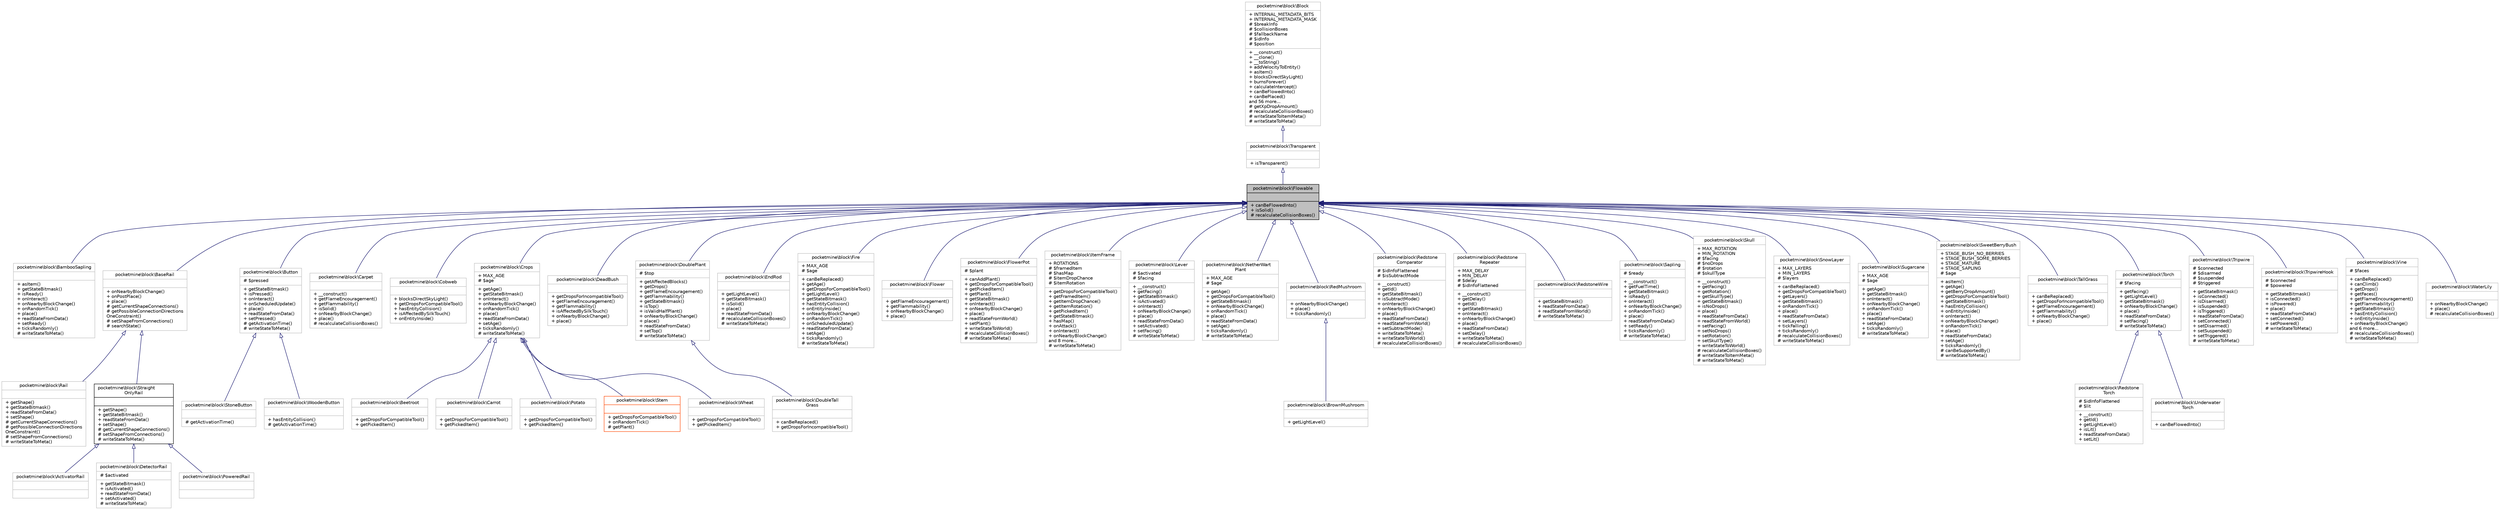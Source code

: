 digraph "pocketmine\block\Flowable"
{
 // INTERACTIVE_SVG=YES
 // LATEX_PDF_SIZE
  edge [fontname="Helvetica",fontsize="10",labelfontname="Helvetica",labelfontsize="10"];
  node [fontname="Helvetica",fontsize="10",shape=record];
  Node1 [label="{pocketmine\\block\\Flowable\n||+ canBeFlowedInto()\l+ isSolid()\l# recalculateCollisionBoxes()\l}",height=0.2,width=0.4,color="black", fillcolor="grey75", style="filled", fontcolor="black",tooltip=" "];
  Node2 -> Node1 [dir="back",color="midnightblue",fontsize="10",style="solid",arrowtail="onormal",fontname="Helvetica"];
  Node2 [label="{pocketmine\\block\\Transparent\n||+ isTransparent()\l}",height=0.2,width=0.4,color="grey75", fillcolor="white", style="filled",URL="$d5/d1b/classpocketmine_1_1block_1_1_transparent.html",tooltip=" "];
  Node3 -> Node2 [dir="back",color="midnightblue",fontsize="10",style="solid",arrowtail="onormal",fontname="Helvetica"];
  Node3 [label="{pocketmine\\block\\Block\n|+ INTERNAL_METADATA_BITS\l+ INTERNAL_METADATA_MASK\l# $breakInfo\l# $collisionBoxes\l# $fallbackName\l# $idInfo\l# $position\l|+ __construct()\l+ __clone()\l+ __toString()\l+ addVelocityToEntity()\l+ asItem()\l+ blocksDirectSkyLight()\l+ burnsForever()\l+ calculateIntercept()\l+ canBeFlowedInto()\l+ canBePlaced()\land 56 more...\l# getXpDropAmount()\l# recalculateCollisionBoxes()\l# writeStateToItemMeta()\l# writeStateToMeta()\l}",height=0.2,width=0.4,color="grey75", fillcolor="white", style="filled",URL="$d7/d27/classpocketmine_1_1block_1_1_block.html",tooltip=" "];
  Node1 -> Node4 [dir="back",color="midnightblue",fontsize="10",style="solid",arrowtail="onormal",fontname="Helvetica"];
  Node4 [label="{pocketmine\\block\\BambooSapling\n||+ asItem()\l+ getStateBitmask()\l+ isReady()\l+ onInteract()\l+ onNearbyBlockChange()\l+ onRandomTick()\l+ place()\l+ readStateFromData()\l+ setReady()\l+ ticksRandomly()\l# writeStateToMeta()\l}",height=0.2,width=0.4,color="grey75", fillcolor="white", style="filled",URL="$d6/dae/classpocketmine_1_1block_1_1_bamboo_sapling.html",tooltip=" "];
  Node1 -> Node5 [dir="back",color="midnightblue",fontsize="10",style="solid",arrowtail="onormal",fontname="Helvetica"];
  Node5 [label="{pocketmine\\block\\BaseRail\n||+ onNearbyBlockChange()\l+ onPostPlace()\l+ place()\l# getCurrentShapeConnections()\l# getPossibleConnectionDirections\lOneConstraint()\l# setShapeFromConnections()\l# searchState()\l}",height=0.2,width=0.4,color="grey75", fillcolor="white", style="filled",URL="$d2/d83/classpocketmine_1_1block_1_1_base_rail.html",tooltip=" "];
  Node5 -> Node6 [dir="back",color="midnightblue",fontsize="10",style="solid",arrowtail="onormal",fontname="Helvetica"];
  Node6 [label="{pocketmine\\block\\Rail\n||+ getShape()\l+ getStateBitmask()\l+ readStateFromData()\l+ setShape()\l# getCurrentShapeConnections()\l# getPossibleConnectionDirections\lOneConstraint()\l# setShapeFromConnections()\l# writeStateToMeta()\l}",height=0.2,width=0.4,color="grey75", fillcolor="white", style="filled",URL="$d7/d21/classpocketmine_1_1block_1_1_rail.html",tooltip=" "];
  Node5 -> Node7 [dir="back",color="midnightblue",fontsize="10",style="solid",arrowtail="onormal",fontname="Helvetica"];
  Node7 [label="{pocketmine\\block\\Straight\lOnlyRail\n||+ getShape()\l+ getStateBitmask()\l+ readStateFromData()\l+ setShape()\l# getCurrentShapeConnections()\l# setShapeFromConnections()\l# writeStateToMeta()\l}",height=0.2,width=0.4,color="black", fillcolor="white", style="filled",URL="$d7/d52/classpocketmine_1_1block_1_1_straight_only_rail.html",tooltip=" "];
  Node7 -> Node8 [dir="back",color="midnightblue",fontsize="10",style="solid",arrowtail="onormal",fontname="Helvetica"];
  Node8 [label="{pocketmine\\block\\ActivatorRail\n||}",height=0.2,width=0.4,color="grey75", fillcolor="white", style="filled",URL="$d6/d7d/classpocketmine_1_1block_1_1_activator_rail.html",tooltip=" "];
  Node7 -> Node9 [dir="back",color="midnightblue",fontsize="10",style="solid",arrowtail="onormal",fontname="Helvetica"];
  Node9 [label="{pocketmine\\block\\DetectorRail\n|# $activated\l|+ getStateBitmask()\l+ isActivated()\l+ readStateFromData()\l+ setActivated()\l# writeStateToMeta()\l}",height=0.2,width=0.4,color="grey75", fillcolor="white", style="filled",URL="$d4/dba/classpocketmine_1_1block_1_1_detector_rail.html",tooltip=" "];
  Node7 -> Node10 [dir="back",color="midnightblue",fontsize="10",style="solid",arrowtail="onormal",fontname="Helvetica"];
  Node10 [label="{pocketmine\\block\\PoweredRail\n||}",height=0.2,width=0.4,color="grey75", fillcolor="white", style="filled",URL="$d8/dee/classpocketmine_1_1block_1_1_powered_rail.html",tooltip=" "];
  Node1 -> Node11 [dir="back",color="midnightblue",fontsize="10",style="solid",arrowtail="onormal",fontname="Helvetica"];
  Node11 [label="{pocketmine\\block\\Button\n|# $pressed\l|+ getStateBitmask()\l+ isPressed()\l+ onInteract()\l+ onScheduledUpdate()\l+ place()\l+ readStateFromData()\l+ setPressed()\l# getActivationTime()\l# writeStateToMeta()\l}",height=0.2,width=0.4,color="grey75", fillcolor="white", style="filled",URL="$d2/da2/classpocketmine_1_1block_1_1_button.html",tooltip=" "];
  Node11 -> Node12 [dir="back",color="midnightblue",fontsize="10",style="solid",arrowtail="onormal",fontname="Helvetica"];
  Node12 [label="{pocketmine\\block\\StoneButton\n||# getActivationTime()\l}",height=0.2,width=0.4,color="grey75", fillcolor="white", style="filled",URL="$dc/de3/classpocketmine_1_1block_1_1_stone_button.html",tooltip=" "];
  Node11 -> Node13 [dir="back",color="midnightblue",fontsize="10",style="solid",arrowtail="onormal",fontname="Helvetica"];
  Node13 [label="{pocketmine\\block\\WoodenButton\n||+ hasEntityCollision()\l# getActivationTime()\l}",height=0.2,width=0.4,color="grey75", fillcolor="white", style="filled",URL="$da/dba/classpocketmine_1_1block_1_1_wooden_button.html",tooltip=" "];
  Node1 -> Node14 [dir="back",color="midnightblue",fontsize="10",style="solid",arrowtail="onormal",fontname="Helvetica"];
  Node14 [label="{pocketmine\\block\\Carpet\n||+ __construct()\l+ getFlameEncouragement()\l+ getFlammability()\l+ isSolid()\l+ onNearbyBlockChange()\l+ place()\l# recalculateCollisionBoxes()\l}",height=0.2,width=0.4,color="grey75", fillcolor="white", style="filled",URL="$d8/d55/classpocketmine_1_1block_1_1_carpet.html",tooltip=" "];
  Node1 -> Node15 [dir="back",color="midnightblue",fontsize="10",style="solid",arrowtail="onormal",fontname="Helvetica"];
  Node15 [label="{pocketmine\\block\\Cobweb\n||+ blocksDirectSkyLight()\l+ getDropsForCompatibleTool()\l+ hasEntityCollision()\l+ isAffectedBySilkTouch()\l+ onEntityInside()\l}",height=0.2,width=0.4,color="grey75", fillcolor="white", style="filled",URL="$db/ddc/classpocketmine_1_1block_1_1_cobweb.html",tooltip=" "];
  Node1 -> Node16 [dir="back",color="midnightblue",fontsize="10",style="solid",arrowtail="onormal",fontname="Helvetica"];
  Node16 [label="{pocketmine\\block\\Crops\n|+ MAX_AGE\l# $age\l|+ getAge()\l+ getStateBitmask()\l+ onInteract()\l+ onNearbyBlockChange()\l+ onRandomTick()\l+ place()\l+ readStateFromData()\l+ setAge()\l+ ticksRandomly()\l# writeStateToMeta()\l}",height=0.2,width=0.4,color="grey75", fillcolor="white", style="filled",URL="$d2/d70/classpocketmine_1_1block_1_1_crops.html",tooltip=" "];
  Node16 -> Node17 [dir="back",color="midnightblue",fontsize="10",style="solid",arrowtail="onormal",fontname="Helvetica"];
  Node17 [label="{pocketmine\\block\\Beetroot\n||+ getDropsForCompatibleTool()\l+ getPickedItem()\l}",height=0.2,width=0.4,color="grey75", fillcolor="white", style="filled",URL="$d7/da3/classpocketmine_1_1block_1_1_beetroot.html",tooltip=" "];
  Node16 -> Node18 [dir="back",color="midnightblue",fontsize="10",style="solid",arrowtail="onormal",fontname="Helvetica"];
  Node18 [label="{pocketmine\\block\\Carrot\n||+ getDropsForCompatibleTool()\l+ getPickedItem()\l}",height=0.2,width=0.4,color="grey75", fillcolor="white", style="filled",URL="$da/dd7/classpocketmine_1_1block_1_1_carrot.html",tooltip=" "];
  Node16 -> Node19 [dir="back",color="midnightblue",fontsize="10",style="solid",arrowtail="onormal",fontname="Helvetica"];
  Node19 [label="{pocketmine\\block\\Potato\n||+ getDropsForCompatibleTool()\l+ getPickedItem()\l}",height=0.2,width=0.4,color="grey75", fillcolor="white", style="filled",URL="$d4/d42/classpocketmine_1_1block_1_1_potato.html",tooltip=" "];
  Node16 -> Node20 [dir="back",color="midnightblue",fontsize="10",style="solid",arrowtail="onormal",fontname="Helvetica"];
  Node20 [label="{pocketmine\\block\\Stem\n||+ getDropsForCompatibleTool()\l+ onRandomTick()\l# getPlant()\l}",height=0.2,width=0.4,color="orangered", fillcolor="white", style="filled",URL="$dc/d0c/classpocketmine_1_1block_1_1_stem.html",tooltip=" "];
  Node16 -> Node23 [dir="back",color="midnightblue",fontsize="10",style="solid",arrowtail="onormal",fontname="Helvetica"];
  Node23 [label="{pocketmine\\block\\Wheat\n||+ getDropsForCompatibleTool()\l+ getPickedItem()\l}",height=0.2,width=0.4,color="grey75", fillcolor="white", style="filled",URL="$d5/d7b/classpocketmine_1_1block_1_1_wheat.html",tooltip=" "];
  Node1 -> Node24 [dir="back",color="midnightblue",fontsize="10",style="solid",arrowtail="onormal",fontname="Helvetica"];
  Node24 [label="{pocketmine\\block\\DeadBush\n||+ getDropsForIncompatibleTool()\l+ getFlameEncouragement()\l+ getFlammability()\l+ isAffectedBySilkTouch()\l+ onNearbyBlockChange()\l+ place()\l}",height=0.2,width=0.4,color="grey75", fillcolor="white", style="filled",URL="$dc/dbe/classpocketmine_1_1block_1_1_dead_bush.html",tooltip=" "];
  Node1 -> Node25 [dir="back",color="midnightblue",fontsize="10",style="solid",arrowtail="onormal",fontname="Helvetica"];
  Node25 [label="{pocketmine\\block\\DoublePlant\n|# $top\l|+ getAffectedBlocks()\l+ getDrops()\l+ getFlameEncouragement()\l+ getFlammability()\l+ getStateBitmask()\l+ isTop()\l+ isValidHalfPlant()\l+ onNearbyBlockChange()\l+ place()\l+ readStateFromData()\l+ setTop()\l# writeStateToMeta()\l}",height=0.2,width=0.4,color="grey75", fillcolor="white", style="filled",URL="$dd/d6a/classpocketmine_1_1block_1_1_double_plant.html",tooltip=" "];
  Node25 -> Node26 [dir="back",color="midnightblue",fontsize="10",style="solid",arrowtail="onormal",fontname="Helvetica"];
  Node26 [label="{pocketmine\\block\\DoubleTall\lGrass\n||+ canBeReplaced()\l+ getDropsForIncompatibleTool()\l}",height=0.2,width=0.4,color="grey75", fillcolor="white", style="filled",URL="$dc/d19/classpocketmine_1_1block_1_1_double_tall_grass.html",tooltip=" "];
  Node1 -> Node27 [dir="back",color="midnightblue",fontsize="10",style="solid",arrowtail="onormal",fontname="Helvetica"];
  Node27 [label="{pocketmine\\block\\EndRod\n||+ getLightLevel()\l+ getStateBitmask()\l+ isSolid()\l+ place()\l+ readStateFromData()\l# recalculateCollisionBoxes()\l# writeStateToMeta()\l}",height=0.2,width=0.4,color="grey75", fillcolor="white", style="filled",URL="$d6/dbb/classpocketmine_1_1block_1_1_end_rod.html",tooltip=" "];
  Node1 -> Node28 [dir="back",color="midnightblue",fontsize="10",style="solid",arrowtail="onormal",fontname="Helvetica"];
  Node28 [label="{pocketmine\\block\\Fire\n|+ MAX_AGE\l# $age\l|+ canBeReplaced()\l+ getAge()\l+ getDropsForCompatibleTool()\l+ getLightLevel()\l+ getStateBitmask()\l+ hasEntityCollision()\l+ onEntityInside()\l+ onNearbyBlockChange()\l+ onRandomTick()\l+ onScheduledUpdate()\l+ readStateFromData()\l+ setAge()\l+ ticksRandomly()\l# writeStateToMeta()\l}",height=0.2,width=0.4,color="grey75", fillcolor="white", style="filled",URL="$da/d18/classpocketmine_1_1block_1_1_fire.html",tooltip=" "];
  Node1 -> Node29 [dir="back",color="midnightblue",fontsize="10",style="solid",arrowtail="onormal",fontname="Helvetica"];
  Node29 [label="{pocketmine\\block\\Flower\n||+ getFlameEncouragement()\l+ getFlammability()\l+ onNearbyBlockChange()\l+ place()\l}",height=0.2,width=0.4,color="grey75", fillcolor="white", style="filled",URL="$d3/df9/classpocketmine_1_1block_1_1_flower.html",tooltip=" "];
  Node1 -> Node30 [dir="back",color="midnightblue",fontsize="10",style="solid",arrowtail="onormal",fontname="Helvetica"];
  Node30 [label="{pocketmine\\block\\FlowerPot\n|# $plant\l|+ canAddPlant()\l+ getDropsForCompatibleTool()\l+ getPickedItem()\l+ getPlant()\l+ getStateBitmask()\l+ onInteract()\l+ onNearbyBlockChange()\l+ place()\l+ readStateFromWorld()\l+ setPlant()\l+ writeStateToWorld()\l# recalculateCollisionBoxes()\l# writeStateToMeta()\l}",height=0.2,width=0.4,color="grey75", fillcolor="white", style="filled",URL="$dd/d2e/classpocketmine_1_1block_1_1_flower_pot.html",tooltip=" "];
  Node1 -> Node31 [dir="back",color="midnightblue",fontsize="10",style="solid",arrowtail="onormal",fontname="Helvetica"];
  Node31 [label="{pocketmine\\block\\ItemFrame\n|+ ROTATIONS\l# $framedItem\l# $hasMap\l# $itemDropChance\l# $itemRotation\l|+ getDropsForCompatibleTool()\l+ getFramedItem()\l+ getItemDropChance()\l+ getItemRotation()\l+ getPickedItem()\l+ getStateBitmask()\l+ hasMap()\l+ onAttack()\l+ onInteract()\l+ onNearbyBlockChange()\land 8 more...\l# writeStateToMeta()\l}",height=0.2,width=0.4,color="grey75", fillcolor="white", style="filled",URL="$d9/dc4/classpocketmine_1_1block_1_1_item_frame.html",tooltip=" "];
  Node1 -> Node32 [dir="back",color="midnightblue",fontsize="10",style="solid",arrowtail="onormal",fontname="Helvetica"];
  Node32 [label="{pocketmine\\block\\Lever\n|# $activated\l# $facing\l|+ __construct()\l+ getFacing()\l+ getStateBitmask()\l+ isActivated()\l+ onInteract()\l+ onNearbyBlockChange()\l+ place()\l+ readStateFromData()\l+ setActivated()\l+ setFacing()\l# writeStateToMeta()\l}",height=0.2,width=0.4,color="grey75", fillcolor="white", style="filled",URL="$d4/d31/classpocketmine_1_1block_1_1_lever.html",tooltip=" "];
  Node1 -> Node33 [dir="back",color="midnightblue",fontsize="10",style="solid",arrowtail="onormal",fontname="Helvetica"];
  Node33 [label="{pocketmine\\block\\NetherWart\lPlant\n|+ MAX_AGE\l# $age\l|+ getAge()\l+ getDropsForCompatibleTool()\l+ getStateBitmask()\l+ onNearbyBlockChange()\l+ onRandomTick()\l+ place()\l+ readStateFromData()\l+ setAge()\l+ ticksRandomly()\l# writeStateToMeta()\l}",height=0.2,width=0.4,color="grey75", fillcolor="white", style="filled",URL="$d8/d43/classpocketmine_1_1block_1_1_nether_wart_plant.html",tooltip=" "];
  Node1 -> Node34 [dir="back",color="midnightblue",fontsize="10",style="solid",arrowtail="onormal",fontname="Helvetica"];
  Node34 [label="{pocketmine\\block\\RedMushroom\n||+ onNearbyBlockChange()\l+ place()\l+ ticksRandomly()\l}",height=0.2,width=0.4,color="grey75", fillcolor="white", style="filled",URL="$d1/d03/classpocketmine_1_1block_1_1_red_mushroom.html",tooltip=" "];
  Node34 -> Node35 [dir="back",color="midnightblue",fontsize="10",style="solid",arrowtail="onormal",fontname="Helvetica"];
  Node35 [label="{pocketmine\\block\\BrownMushroom\n||+ getLightLevel()\l}",height=0.2,width=0.4,color="grey75", fillcolor="white", style="filled",URL="$df/d55/classpocketmine_1_1block_1_1_brown_mushroom.html",tooltip=" "];
  Node1 -> Node36 [dir="back",color="midnightblue",fontsize="10",style="solid",arrowtail="onormal",fontname="Helvetica"];
  Node36 [label="{pocketmine\\block\\Redstone\lComparator\n|# $idInfoFlattened\l# $isSubtractMode\l|+ __construct()\l+ getId()\l+ getStateBitmask()\l+ isSubtractMode()\l+ onInteract()\l+ onNearbyBlockChange()\l+ place()\l+ readStateFromData()\l+ readStateFromWorld()\l+ setSubtractMode()\l+ writeStateToMeta()\l+ writeStateToWorld()\l# recalculateCollisionBoxes()\l}",height=0.2,width=0.4,color="grey75", fillcolor="white", style="filled",URL="$dc/dc1/classpocketmine_1_1block_1_1_redstone_comparator.html",tooltip=" "];
  Node1 -> Node37 [dir="back",color="midnightblue",fontsize="10",style="solid",arrowtail="onormal",fontname="Helvetica"];
  Node37 [label="{pocketmine\\block\\Redstone\lRepeater\n|+ MAX_DELAY\l+ MIN_DELAY\l# $delay\l# $idInfoFlattened\l|+ __construct()\l+ getDelay()\l+ getId()\l+ getStateBitmask()\l+ onInteract()\l+ onNearbyBlockChange()\l+ place()\l+ readStateFromData()\l+ setDelay()\l+ writeStateToMeta()\l# recalculateCollisionBoxes()\l}",height=0.2,width=0.4,color="grey75", fillcolor="white", style="filled",URL="$de/dd0/classpocketmine_1_1block_1_1_redstone_repeater.html",tooltip=" "];
  Node1 -> Node38 [dir="back",color="midnightblue",fontsize="10",style="solid",arrowtail="onormal",fontname="Helvetica"];
  Node38 [label="{pocketmine\\block\\RedstoneWire\n||+ getStateBitmask()\l+ readStateFromData()\l+ readStateFromWorld()\l# writeStateToMeta()\l}",height=0.2,width=0.4,color="grey75", fillcolor="white", style="filled",URL="$d4/dae/classpocketmine_1_1block_1_1_redstone_wire.html",tooltip=" "];
  Node1 -> Node39 [dir="back",color="midnightblue",fontsize="10",style="solid",arrowtail="onormal",fontname="Helvetica"];
  Node39 [label="{pocketmine\\block\\Sapling\n|# $ready\l|+ __construct()\l+ getFuelTime()\l+ getStateBitmask()\l+ isReady()\l+ onInteract()\l+ onNearbyBlockChange()\l+ onRandomTick()\l+ place()\l+ readStateFromData()\l+ setReady()\l+ ticksRandomly()\l# writeStateToMeta()\l}",height=0.2,width=0.4,color="grey75", fillcolor="white", style="filled",URL="$d6/d87/classpocketmine_1_1block_1_1_sapling.html",tooltip=" "];
  Node1 -> Node40 [dir="back",color="midnightblue",fontsize="10",style="solid",arrowtail="onormal",fontname="Helvetica"];
  Node40 [label="{pocketmine\\block\\Skull\n|+ MAX_ROTATION\l+ MIN_ROTATION\l# $facing\l# $noDrops\l# $rotation\l# $skullType\l|+ __construct()\l+ getFacing()\l+ getRotation()\l+ getSkullType()\l+ getStateBitmask()\l+ isNoDrops()\l+ place()\l+ readStateFromData()\l+ readStateFromWorld()\l+ setFacing()\l+ setNoDrops()\l+ setRotation()\l+ setSkullType()\l+ writeStateToWorld()\l# recalculateCollisionBoxes()\l# writeStateToItemMeta()\l# writeStateToMeta()\l}",height=0.2,width=0.4,color="grey75", fillcolor="white", style="filled",URL="$d3/d2e/classpocketmine_1_1block_1_1_skull.html",tooltip=" "];
  Node1 -> Node41 [dir="back",color="midnightblue",fontsize="10",style="solid",arrowtail="onormal",fontname="Helvetica"];
  Node41 [label="{pocketmine\\block\\SnowLayer\n|+ MAX_LAYERS\l+ MIN_LAYERS\l# $layers\l|+ canBeReplaced()\l+ getDropsForCompatibleTool()\l+ getLayers()\l+ getStateBitmask()\l+ onRandomTick()\l+ place()\l+ readStateFromData()\l+ setLayers()\l+ tickFalling()\l+ ticksRandomly()\l# recalculateCollisionBoxes()\l# writeStateToMeta()\l}",height=0.2,width=0.4,color="grey75", fillcolor="white", style="filled",URL="$d6/dfd/classpocketmine_1_1block_1_1_snow_layer.html",tooltip=" "];
  Node1 -> Node42 [dir="back",color="midnightblue",fontsize="10",style="solid",arrowtail="onormal",fontname="Helvetica"];
  Node42 [label="{pocketmine\\block\\Sugarcane\n|+ MAX_AGE\l# $age\l|+ getAge()\l+ getStateBitmask()\l+ onInteract()\l+ onNearbyBlockChange()\l+ onRandomTick()\l+ place()\l+ readStateFromData()\l+ setAge()\l+ ticksRandomly()\l# writeStateToMeta()\l}",height=0.2,width=0.4,color="grey75", fillcolor="white", style="filled",URL="$da/da9/classpocketmine_1_1block_1_1_sugarcane.html",tooltip=" "];
  Node1 -> Node43 [dir="back",color="midnightblue",fontsize="10",style="solid",arrowtail="onormal",fontname="Helvetica"];
  Node43 [label="{pocketmine\\block\\SweetBerryBush\n|+ STAGE_BUSH_NO_BERRIES\l+ STAGE_BUSH_SOME_BERRIES\l+ STAGE_MATURE\l+ STAGE_SAPLING\l# $age\l|+ asItem()\l+ getAge()\l+ getBerryDropAmount()\l+ getDropsForCompatibleTool()\l+ getStateBitmask()\l+ hasEntityCollision()\l+ onEntityInside()\l+ onInteract()\l+ onNearbyBlockChange()\l+ onRandomTick()\l+ place()\l+ readStateFromData()\l+ setAge()\l+ ticksRandomly()\l# canBeSupportedBy()\l# writeStateToMeta()\l}",height=0.2,width=0.4,color="grey75", fillcolor="white", style="filled",URL="$d4/d4c/classpocketmine_1_1block_1_1_sweet_berry_bush.html",tooltip=" "];
  Node1 -> Node44 [dir="back",color="midnightblue",fontsize="10",style="solid",arrowtail="onormal",fontname="Helvetica"];
  Node44 [label="{pocketmine\\block\\TallGrass\n||+ canBeReplaced()\l+ getDropsForIncompatibleTool()\l+ getFlameEncouragement()\l+ getFlammability()\l+ onNearbyBlockChange()\l+ place()\l}",height=0.2,width=0.4,color="grey75", fillcolor="white", style="filled",URL="$d7/d79/classpocketmine_1_1block_1_1_tall_grass.html",tooltip=" "];
  Node1 -> Node45 [dir="back",color="midnightblue",fontsize="10",style="solid",arrowtail="onormal",fontname="Helvetica"];
  Node45 [label="{pocketmine\\block\\Torch\n|# $facing\l|+ getFacing()\l+ getLightLevel()\l+ getStateBitmask()\l+ onNearbyBlockChange()\l+ place()\l+ readStateFromData()\l+ setFacing()\l# writeStateToMeta()\l}",height=0.2,width=0.4,color="grey75", fillcolor="white", style="filled",URL="$d2/d00/classpocketmine_1_1block_1_1_torch.html",tooltip=" "];
  Node45 -> Node46 [dir="back",color="midnightblue",fontsize="10",style="solid",arrowtail="onormal",fontname="Helvetica"];
  Node46 [label="{pocketmine\\block\\Redstone\lTorch\n|# $idInfoFlattened\l# $lit\l|+ __construct()\l+ getId()\l+ getLightLevel()\l+ isLit()\l+ readStateFromData()\l+ setLit()\l}",height=0.2,width=0.4,color="grey75", fillcolor="white", style="filled",URL="$d6/d4f/classpocketmine_1_1block_1_1_redstone_torch.html",tooltip=" "];
  Node45 -> Node47 [dir="back",color="midnightblue",fontsize="10",style="solid",arrowtail="onormal",fontname="Helvetica"];
  Node47 [label="{pocketmine\\block\\Underwater\lTorch\n||+ canBeFlowedInto()\l}",height=0.2,width=0.4,color="grey75", fillcolor="white", style="filled",URL="$da/dd1/classpocketmine_1_1block_1_1_underwater_torch.html",tooltip=" "];
  Node1 -> Node48 [dir="back",color="midnightblue",fontsize="10",style="solid",arrowtail="onormal",fontname="Helvetica"];
  Node48 [label="{pocketmine\\block\\Tripwire\n|# $connected\l# $disarmed\l# $suspended\l# $triggered\l|+ getStateBitmask()\l+ isConnected()\l+ isDisarmed()\l+ isSuspended()\l+ isTriggered()\l+ readStateFromData()\l+ setConnected()\l+ setDisarmed()\l+ setSuspended()\l+ setTriggered()\l# writeStateToMeta()\l}",height=0.2,width=0.4,color="grey75", fillcolor="white", style="filled",URL="$d5/d77/classpocketmine_1_1block_1_1_tripwire.html",tooltip=" "];
  Node1 -> Node49 [dir="back",color="midnightblue",fontsize="10",style="solid",arrowtail="onormal",fontname="Helvetica"];
  Node49 [label="{pocketmine\\block\\TripwireHook\n|# $connected\l# $powered\l|+ getStateBitmask()\l+ isConnected()\l+ isPowered()\l+ place()\l+ readStateFromData()\l+ setConnected()\l+ setPowered()\l# writeStateToMeta()\l}",height=0.2,width=0.4,color="grey75", fillcolor="white", style="filled",URL="$da/df6/classpocketmine_1_1block_1_1_tripwire_hook.html",tooltip=" "];
  Node1 -> Node50 [dir="back",color="midnightblue",fontsize="10",style="solid",arrowtail="onormal",fontname="Helvetica"];
  Node50 [label="{pocketmine\\block\\Vine\n|# $faces\l|+ canBeReplaced()\l+ canClimb()\l+ getDrops()\l+ getFaces()\l+ getFlameEncouragement()\l+ getFlammability()\l+ getStateBitmask()\l+ hasEntityCollision()\l+ onEntityInside()\l+ onNearbyBlockChange()\land 6 more...\l# recalculateCollisionBoxes()\l# writeStateToMeta()\l}",height=0.2,width=0.4,color="grey75", fillcolor="white", style="filled",URL="$d1/de5/classpocketmine_1_1block_1_1_vine.html",tooltip=" "];
  Node1 -> Node51 [dir="back",color="midnightblue",fontsize="10",style="solid",arrowtail="onormal",fontname="Helvetica"];
  Node51 [label="{pocketmine\\block\\WaterLily\n||+ onNearbyBlockChange()\l+ place()\l# recalculateCollisionBoxes()\l}",height=0.2,width=0.4,color="grey75", fillcolor="white", style="filled",URL="$d5/dd1/classpocketmine_1_1block_1_1_water_lily.html",tooltip=" "];
}
